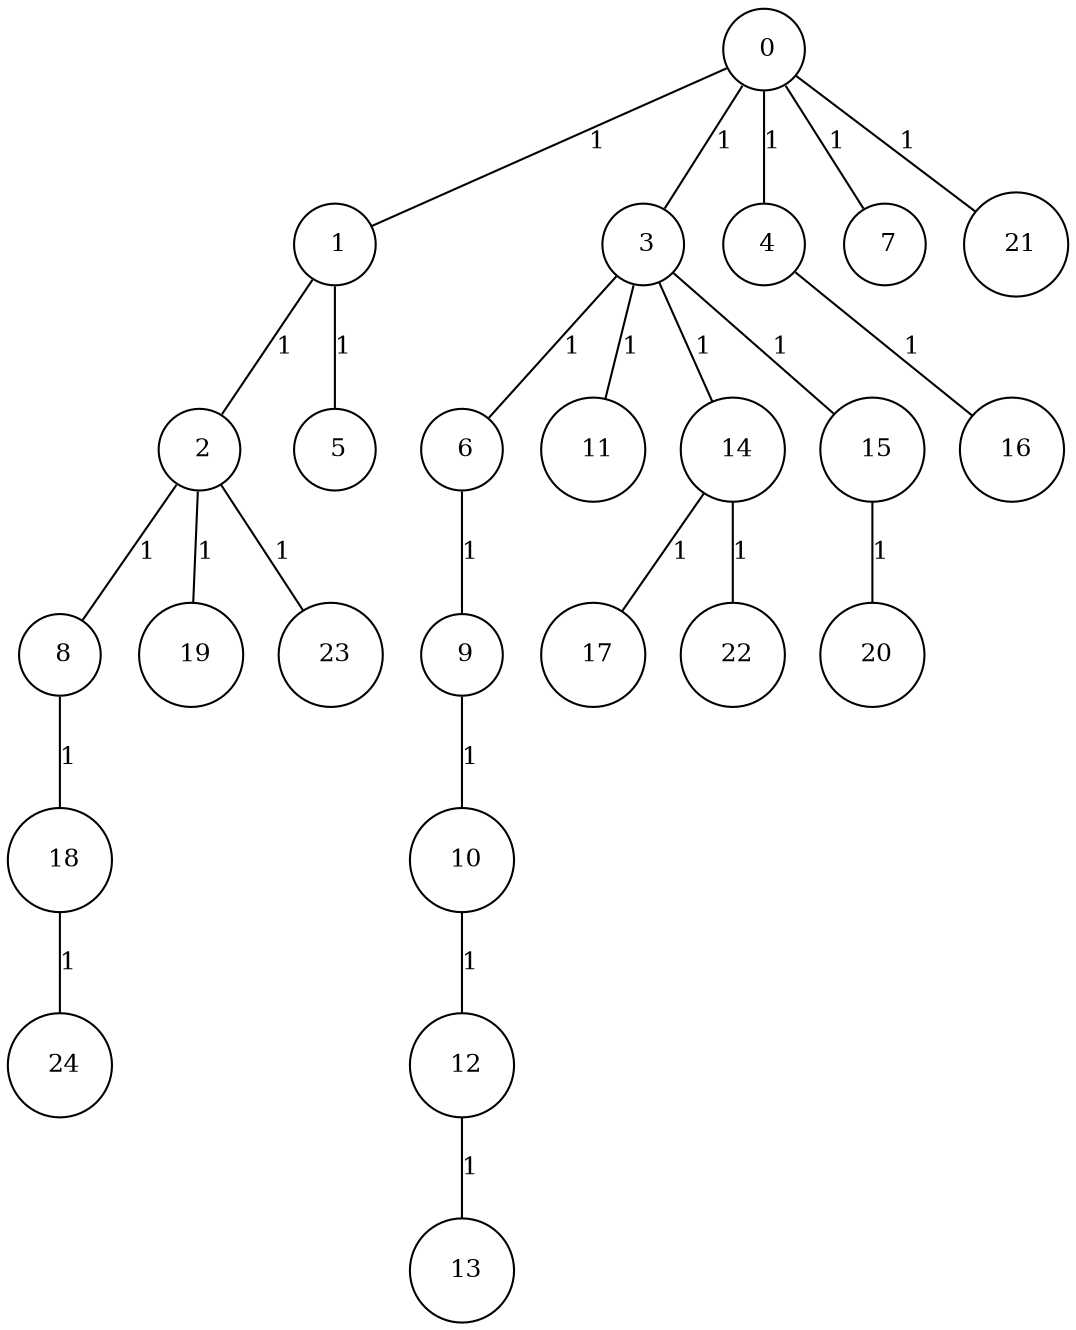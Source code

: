 graph G {
size="8.5,11;"
ratio = "expand;"
fixedsize="true;"
overlap="scale;"
node[shape=circle,width=.12,hight=.12,fontsize=12]
edge[fontsize=12]

0[label=" 0" color=black, pos="2.6138169,1.3108653!"];
1[label=" 1" color=black, pos="2.0183108,2.8719673!"];
2[label=" 2" color=black, pos="2.3703311,1.7491421!"];
3[label=" 3" color=black, pos="1.5647095,1.0475939!"];
4[label=" 4" color=black, pos="2.1640874,1.1800858!"];
5[label=" 5" color=black, pos="1.8114784,2.276214!"];
6[label=" 6" color=black, pos="1.1313949,1.011969!"];
7[label=" 7" color=black, pos="2.2887532,0.63144056!"];
8[label=" 8" color=black, pos="1.7374973,2.2203824!"];
9[label=" 9" color=black, pos="2.2398359,1.2089628!"];
10[label=" 10" color=black, pos="0.83097257,0.82021318!"];
11[label=" 11" color=black, pos="0.90141364,0.7547032!"];
12[label=" 12" color=black, pos="2.4511933,1.4746675!"];
13[label=" 13" color=black, pos="2.3550507,0.82531044!"];
14[label=" 14" color=black, pos="2.1411332,0.89118603!"];
15[label=" 15" color=black, pos="1.6733248,0.33245643!"];
16[label=" 16" color=black, pos="1.4649324,0.16663014!"];
17[label=" 17" color=black, pos="1.6451884,0.31493535!"];
18[label=" 18" color=black, pos="0.33369788,2.8718431!"];
19[label=" 19" color=black, pos="2.0029556,2.3006125!"];
20[label=" 20" color=black, pos="0.5613352,1.7168206!"];
21[label=" 21" color=black, pos="2.5261616,1.4028316!"];
22[label=" 22" color=black, pos="1.3794105,0.09718111!"];
23[label=" 23" color=black, pos="2.8166442,1.4635574!"];
24[label=" 24" color=black, pos="2.9824763,2.9863449!"];
0--1[label="1"]
0--3[label="1"]
0--4[label="1"]
0--7[label="1"]
0--21[label="1"]
1--2[label="1"]
1--5[label="1"]
2--8[label="1"]
2--19[label="1"]
2--23[label="1"]
3--6[label="1"]
3--11[label="1"]
3--14[label="1"]
3--15[label="1"]
4--16[label="1"]
6--9[label="1"]
8--18[label="1"]
9--10[label="1"]
10--12[label="1"]
12--13[label="1"]
14--17[label="1"]
14--22[label="1"]
15--20[label="1"]
18--24[label="1"]

}
